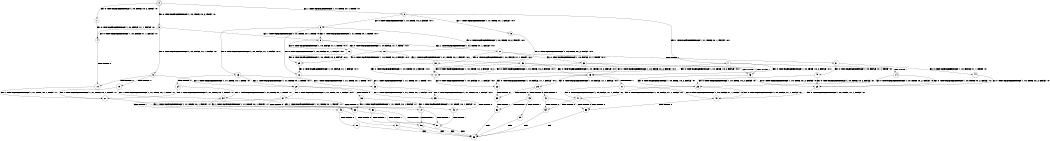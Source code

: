 digraph BCG {
size = "7, 10.5";
center = TRUE;
node [shape = circle];
0 [peripheries = 2];
0 -> 1 [label = "EX !0 !ATOMIC_EXCH_BRANCH (1, +0, TRUE, +0, 2, TRUE) !:0:"];
0 -> 2 [label = "EX !1 !ATOMIC_EXCH_BRANCH (1, +1, TRUE, +0, 1, TRUE) !:0:"];
0 -> 3 [label = "EX !0 !ATOMIC_EXCH_BRANCH (1, +0, TRUE, +0, 2, TRUE) !:0:"];
1 -> 4 [label = "EX !0 !ATOMIC_EXCH_BRANCH (1, +0, FALSE, +1, 1, FALSE) !:0:"];
2 -> 5 [label = "EX !1 !ATOMIC_EXCH_BRANCH (1, +1, TRUE, +0, 1, FALSE) !:0:1:"];
2 -> 6 [label = "EX !0 !ATOMIC_EXCH_BRANCH (1, +0, TRUE, +0, 2, FALSE) !:0:1:"];
2 -> 7 [label = "EX !1 !ATOMIC_EXCH_BRANCH (1, +1, TRUE, +0, 1, FALSE) !:0:1:"];
3 -> 4 [label = "EX !0 !ATOMIC_EXCH_BRANCH (1, +0, FALSE, +1, 1, FALSE) !:0:"];
3 -> 8 [label = "EX !1 !ATOMIC_EXCH_BRANCH (1, +1, TRUE, +0, 1, TRUE) !:0:"];
3 -> 9 [label = "EX !0 !ATOMIC_EXCH_BRANCH (1, +0, FALSE, +1, 1, FALSE) !:0:"];
4 -> 10 [label = "TERMINATE !0"];
5 -> 11 [label = "EX !0 !ATOMIC_EXCH_BRANCH (1, +0, TRUE, +0, 2, FALSE) !:0:1:"];
6 -> 12 [label = "EX !0 !ATOMIC_EXCH_BRANCH (1, +0, FALSE, +1, 1, FALSE) !:0:1:"];
6 -> 8 [label = "EX !1 !ATOMIC_EXCH_BRANCH (1, +1, TRUE, +0, 1, TRUE) !:0:1:"];
6 -> 13 [label = "EX !0 !ATOMIC_EXCH_BRANCH (1, +0, FALSE, +1, 1, FALSE) !:0:1:"];
7 -> 11 [label = "EX !0 !ATOMIC_EXCH_BRANCH (1, +0, TRUE, +0, 2, FALSE) !:0:1:"];
7 -> 14 [label = "TERMINATE !1"];
7 -> 15 [label = "EX !0 !ATOMIC_EXCH_BRANCH (1, +0, TRUE, +0, 2, FALSE) !:0:1:"];
8 -> 16 [label = "EX !0 !ATOMIC_EXCH_BRANCH (1, +0, FALSE, +1, 1, TRUE) !:0:1:"];
8 -> 17 [label = "EX !1 !ATOMIC_EXCH_BRANCH (1, +1, TRUE, +0, 1, FALSE) !:0:1:"];
8 -> 18 [label = "EX !0 !ATOMIC_EXCH_BRANCH (1, +0, FALSE, +1, 1, TRUE) !:0:1:"];
9 -> 10 [label = "TERMINATE !0"];
9 -> 19 [label = "TERMINATE !0"];
9 -> 20 [label = "EX !1 !ATOMIC_EXCH_BRANCH (1, +1, TRUE, +0, 1, TRUE) !:0:"];
10 -> 21 [label = "EX !1 !ATOMIC_EXCH_BRANCH (1, +1, TRUE, +0, 1, TRUE) !:1:"];
11 -> 22 [label = "EX !0 !ATOMIC_EXCH_BRANCH (1, +0, FALSE, +1, 1, FALSE) !:0:1:"];
12 -> 23 [label = "EX !1 !ATOMIC_EXCH_BRANCH (1, +1, TRUE, +0, 1, TRUE) !:0:1:"];
13 -> 23 [label = "EX !1 !ATOMIC_EXCH_BRANCH (1, +1, TRUE, +0, 1, TRUE) !:0:1:"];
13 -> 24 [label = "TERMINATE !0"];
13 -> 20 [label = "EX !1 !ATOMIC_EXCH_BRANCH (1, +1, TRUE, +0, 1, TRUE) !:0:1:"];
14 -> 25 [label = "EX !0 !ATOMIC_EXCH_BRANCH (1, +0, TRUE, +0, 2, FALSE) !:0:"];
14 -> 26 [label = "EX !0 !ATOMIC_EXCH_BRANCH (1, +0, TRUE, +0, 2, FALSE) !:0:"];
15 -> 22 [label = "EX !0 !ATOMIC_EXCH_BRANCH (1, +0, FALSE, +1, 1, FALSE) !:0:1:"];
15 -> 27 [label = "TERMINATE !1"];
15 -> 28 [label = "EX !0 !ATOMIC_EXCH_BRANCH (1, +0, FALSE, +1, 1, FALSE) !:0:1:"];
16 -> 29 [label = "EX !0 !ATOMIC_EXCH_BRANCH (1, +0, TRUE, +0, 2, FALSE) !:0:1:"];
17 -> 30 [label = "EX !0 !ATOMIC_EXCH_BRANCH (1, +0, FALSE, +1, 1, TRUE) !:0:1:"];
17 -> 31 [label = "TERMINATE !1"];
17 -> 32 [label = "EX !0 !ATOMIC_EXCH_BRANCH (1, +0, FALSE, +1, 1, TRUE) !:0:1:"];
18 -> 29 [label = "EX !0 !ATOMIC_EXCH_BRANCH (1, +0, TRUE, +0, 2, FALSE) !:0:1:"];
18 -> 33 [label = "EX !1 !ATOMIC_EXCH_BRANCH (1, +1, TRUE, +0, 1, FALSE) !:0:1:"];
18 -> 6 [label = "EX !0 !ATOMIC_EXCH_BRANCH (1, +0, TRUE, +0, 2, FALSE) !:0:1:"];
19 -> 21 [label = "EX !1 !ATOMIC_EXCH_BRANCH (1, +1, TRUE, +0, 1, TRUE) !:1:"];
19 -> 34 [label = "EX !1 !ATOMIC_EXCH_BRANCH (1, +1, TRUE, +0, 1, TRUE) !:1:"];
20 -> 35 [label = "EX !1 !ATOMIC_EXCH_BRANCH (1, +1, TRUE, +0, 1, FALSE) !:0:1:"];
20 -> 36 [label = "TERMINATE !0"];
20 -> 37 [label = "EX !1 !ATOMIC_EXCH_BRANCH (1, +1, TRUE, +0, 1, FALSE) !:0:1:"];
21 -> 38 [label = "EX !1 !ATOMIC_EXCH_BRANCH (1, +1, TRUE, +0, 1, FALSE) !:1:"];
22 -> 39 [label = "TERMINATE !0"];
23 -> 35 [label = "EX !1 !ATOMIC_EXCH_BRANCH (1, +1, TRUE, +0, 1, FALSE) !:0:1:"];
24 -> 21 [label = "EX !1 !ATOMIC_EXCH_BRANCH (1, +1, TRUE, +0, 1, TRUE) !:1:"];
24 -> 34 [label = "EX !1 !ATOMIC_EXCH_BRANCH (1, +1, TRUE, +0, 1, TRUE) !:1:"];
25 -> 40 [label = "EX !0 !ATOMIC_EXCH_BRANCH (1, +0, FALSE, +1, 1, FALSE) !:0:"];
26 -> 40 [label = "EX !0 !ATOMIC_EXCH_BRANCH (1, +0, FALSE, +1, 1, FALSE) !:0:"];
26 -> 41 [label = "EX !0 !ATOMIC_EXCH_BRANCH (1, +0, FALSE, +1, 1, FALSE) !:0:"];
27 -> 40 [label = "EX !0 !ATOMIC_EXCH_BRANCH (1, +0, FALSE, +1, 1, FALSE) !:0:"];
27 -> 41 [label = "EX !0 !ATOMIC_EXCH_BRANCH (1, +0, FALSE, +1, 1, FALSE) !:0:"];
28 -> 39 [label = "TERMINATE !0"];
28 -> 42 [label = "TERMINATE !1"];
28 -> 43 [label = "TERMINATE !0"];
29 -> 12 [label = "EX !0 !ATOMIC_EXCH_BRANCH (1, +0, FALSE, +1, 1, FALSE) !:0:1:"];
30 -> 11 [label = "EX !0 !ATOMIC_EXCH_BRANCH (1, +0, TRUE, +0, 2, FALSE) !:0:1:"];
31 -> 44 [label = "EX !0 !ATOMIC_EXCH_BRANCH (1, +0, FALSE, +1, 1, TRUE) !:0:"];
31 -> 45 [label = "EX !0 !ATOMIC_EXCH_BRANCH (1, +0, FALSE, +1, 1, TRUE) !:0:"];
32 -> 11 [label = "EX !0 !ATOMIC_EXCH_BRANCH (1, +0, TRUE, +0, 2, FALSE) !:0:1:"];
32 -> 46 [label = "TERMINATE !1"];
32 -> 15 [label = "EX !0 !ATOMIC_EXCH_BRANCH (1, +0, TRUE, +0, 2, FALSE) !:0:1:"];
33 -> 11 [label = "EX !0 !ATOMIC_EXCH_BRANCH (1, +0, TRUE, +0, 2, FALSE) !:0:1:"];
33 -> 46 [label = "TERMINATE !1"];
33 -> 15 [label = "EX !0 !ATOMIC_EXCH_BRANCH (1, +0, TRUE, +0, 2, FALSE) !:0:1:"];
34 -> 38 [label = "EX !1 !ATOMIC_EXCH_BRANCH (1, +1, TRUE, +0, 1, FALSE) !:1:"];
34 -> 47 [label = "EX !1 !ATOMIC_EXCH_BRANCH (1, +1, TRUE, +0, 1, FALSE) !:1:"];
35 -> 48 [label = "TERMINATE !0"];
36 -> 38 [label = "EX !1 !ATOMIC_EXCH_BRANCH (1, +1, TRUE, +0, 1, FALSE) !:1:"];
36 -> 47 [label = "EX !1 !ATOMIC_EXCH_BRANCH (1, +1, TRUE, +0, 1, FALSE) !:1:"];
37 -> 48 [label = "TERMINATE !0"];
37 -> 49 [label = "TERMINATE !1"];
37 -> 50 [label = "TERMINATE !0"];
38 -> 51 [label = "TERMINATE !1"];
39 -> 52 [label = "TERMINATE !1"];
40 -> 53 [label = "TERMINATE !0"];
41 -> 53 [label = "TERMINATE !0"];
41 -> 54 [label = "TERMINATE !0"];
42 -> 53 [label = "TERMINATE !0"];
42 -> 54 [label = "TERMINATE !0"];
43 -> 52 [label = "TERMINATE !1"];
43 -> 55 [label = "TERMINATE !1"];
44 -> 25 [label = "EX !0 !ATOMIC_EXCH_BRANCH (1, +0, TRUE, +0, 2, FALSE) !:0:"];
45 -> 25 [label = "EX !0 !ATOMIC_EXCH_BRANCH (1, +0, TRUE, +0, 2, FALSE) !:0:"];
45 -> 26 [label = "EX !0 !ATOMIC_EXCH_BRANCH (1, +0, TRUE, +0, 2, FALSE) !:0:"];
46 -> 25 [label = "EX !0 !ATOMIC_EXCH_BRANCH (1, +0, TRUE, +0, 2, FALSE) !:0:"];
46 -> 26 [label = "EX !0 !ATOMIC_EXCH_BRANCH (1, +0, TRUE, +0, 2, FALSE) !:0:"];
47 -> 51 [label = "TERMINATE !1"];
47 -> 56 [label = "TERMINATE !1"];
48 -> 51 [label = "TERMINATE !1"];
49 -> 57 [label = "TERMINATE !0"];
49 -> 58 [label = "TERMINATE !0"];
50 -> 51 [label = "TERMINATE !1"];
50 -> 56 [label = "TERMINATE !1"];
51 -> 59 [label = "exit"];
52 -> 59 [label = "exit"];
53 -> 59 [label = "exit"];
54 -> 59 [label = "exit"];
55 -> 59 [label = "exit"];
56 -> 59 [label = "exit"];
57 -> 59 [label = "exit"];
58 -> 59 [label = "exit"];
}
